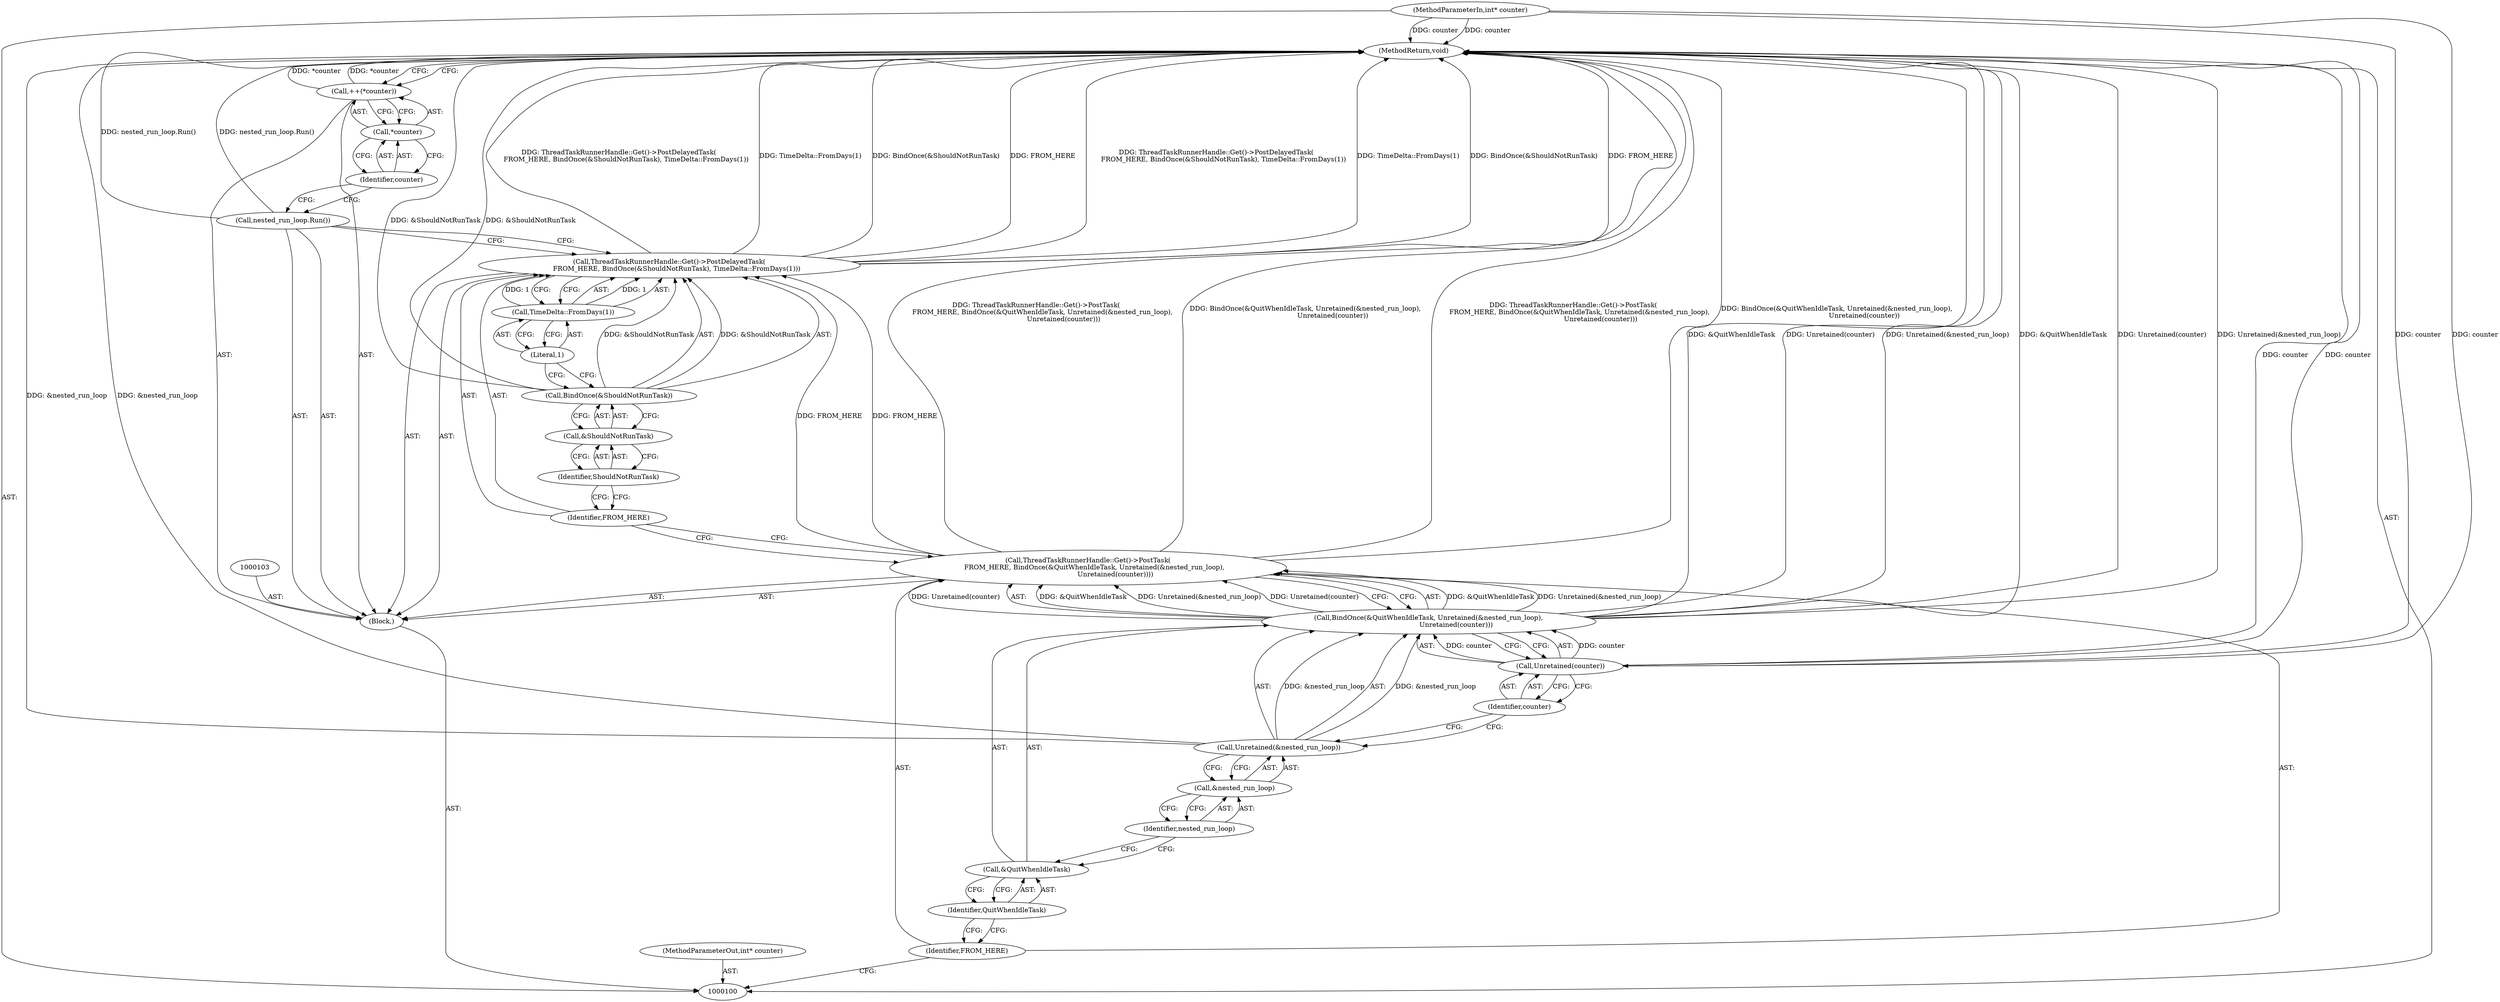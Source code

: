 digraph "0_Chrome_3ff403eecdd23a39853a4ebca52023fbba6c5d00_6" {
"1000125" [label="(MethodReturn,void)"];
"1000101" [label="(MethodParameterIn,int* counter)"];
"1000170" [label="(MethodParameterOut,int* counter)"];
"1000102" [label="(Block,)"];
"1000121" [label="(Call,nested_run_loop.Run())"];
"1000122" [label="(Call,++(*counter))"];
"1000123" [label="(Call,*counter)"];
"1000124" [label="(Identifier,counter)"];
"1000104" [label="(Call,ThreadTaskRunnerHandle::Get()->PostTask(\n      FROM_HERE, BindOnce(&QuitWhenIdleTask, Unretained(&nested_run_loop),\n                          Unretained(counter))))"];
"1000106" [label="(Call,BindOnce(&QuitWhenIdleTask, Unretained(&nested_run_loop),\n                          Unretained(counter)))"];
"1000107" [label="(Call,&QuitWhenIdleTask)"];
"1000108" [label="(Identifier,QuitWhenIdleTask)"];
"1000109" [label="(Call,Unretained(&nested_run_loop))"];
"1000110" [label="(Call,&nested_run_loop)"];
"1000111" [label="(Identifier,nested_run_loop)"];
"1000105" [label="(Identifier,FROM_HERE)"];
"1000112" [label="(Call,Unretained(counter))"];
"1000113" [label="(Identifier,counter)"];
"1000114" [label="(Call,ThreadTaskRunnerHandle::Get()->PostDelayedTask(\n       FROM_HERE, BindOnce(&ShouldNotRunTask), TimeDelta::FromDays(1)))"];
"1000116" [label="(Call,BindOnce(&ShouldNotRunTask))"];
"1000117" [label="(Call,&ShouldNotRunTask)"];
"1000118" [label="(Identifier,ShouldNotRunTask)"];
"1000119" [label="(Call,TimeDelta::FromDays(1))"];
"1000120" [label="(Literal,1)"];
"1000115" [label="(Identifier,FROM_HERE)"];
"1000125" -> "1000100"  [label="AST: "];
"1000125" -> "1000122"  [label="CFG: "];
"1000116" -> "1000125"  [label="DDG: &ShouldNotRunTask"];
"1000106" -> "1000125"  [label="DDG: &QuitWhenIdleTask"];
"1000106" -> "1000125"  [label="DDG: Unretained(counter)"];
"1000106" -> "1000125"  [label="DDG: Unretained(&nested_run_loop)"];
"1000104" -> "1000125"  [label="DDG: ThreadTaskRunnerHandle::Get()->PostTask(\n      FROM_HERE, BindOnce(&QuitWhenIdleTask, Unretained(&nested_run_loop),\n                          Unretained(counter)))"];
"1000104" -> "1000125"  [label="DDG: BindOnce(&QuitWhenIdleTask, Unretained(&nested_run_loop),\n                          Unretained(counter))"];
"1000114" -> "1000125"  [label="DDG: ThreadTaskRunnerHandle::Get()->PostDelayedTask(\n       FROM_HERE, BindOnce(&ShouldNotRunTask), TimeDelta::FromDays(1))"];
"1000114" -> "1000125"  [label="DDG: TimeDelta::FromDays(1)"];
"1000114" -> "1000125"  [label="DDG: BindOnce(&ShouldNotRunTask)"];
"1000114" -> "1000125"  [label="DDG: FROM_HERE"];
"1000122" -> "1000125"  [label="DDG: *counter"];
"1000121" -> "1000125"  [label="DDG: nested_run_loop.Run()"];
"1000112" -> "1000125"  [label="DDG: counter"];
"1000101" -> "1000125"  [label="DDG: counter"];
"1000109" -> "1000125"  [label="DDG: &nested_run_loop"];
"1000101" -> "1000100"  [label="AST: "];
"1000101" -> "1000125"  [label="DDG: counter"];
"1000101" -> "1000112"  [label="DDG: counter"];
"1000170" -> "1000100"  [label="AST: "];
"1000102" -> "1000100"  [label="AST: "];
"1000103" -> "1000102"  [label="AST: "];
"1000104" -> "1000102"  [label="AST: "];
"1000114" -> "1000102"  [label="AST: "];
"1000121" -> "1000102"  [label="AST: "];
"1000122" -> "1000102"  [label="AST: "];
"1000121" -> "1000102"  [label="AST: "];
"1000121" -> "1000114"  [label="CFG: "];
"1000124" -> "1000121"  [label="CFG: "];
"1000121" -> "1000125"  [label="DDG: nested_run_loop.Run()"];
"1000122" -> "1000102"  [label="AST: "];
"1000122" -> "1000123"  [label="CFG: "];
"1000123" -> "1000122"  [label="AST: "];
"1000125" -> "1000122"  [label="CFG: "];
"1000122" -> "1000125"  [label="DDG: *counter"];
"1000123" -> "1000122"  [label="AST: "];
"1000123" -> "1000124"  [label="CFG: "];
"1000124" -> "1000123"  [label="AST: "];
"1000122" -> "1000123"  [label="CFG: "];
"1000124" -> "1000123"  [label="AST: "];
"1000124" -> "1000121"  [label="CFG: "];
"1000123" -> "1000124"  [label="CFG: "];
"1000104" -> "1000102"  [label="AST: "];
"1000104" -> "1000106"  [label="CFG: "];
"1000105" -> "1000104"  [label="AST: "];
"1000106" -> "1000104"  [label="AST: "];
"1000115" -> "1000104"  [label="CFG: "];
"1000104" -> "1000125"  [label="DDG: ThreadTaskRunnerHandle::Get()->PostTask(\n      FROM_HERE, BindOnce(&QuitWhenIdleTask, Unretained(&nested_run_loop),\n                          Unretained(counter)))"];
"1000104" -> "1000125"  [label="DDG: BindOnce(&QuitWhenIdleTask, Unretained(&nested_run_loop),\n                          Unretained(counter))"];
"1000106" -> "1000104"  [label="DDG: &QuitWhenIdleTask"];
"1000106" -> "1000104"  [label="DDG: Unretained(&nested_run_loop)"];
"1000106" -> "1000104"  [label="DDG: Unretained(counter)"];
"1000104" -> "1000114"  [label="DDG: FROM_HERE"];
"1000106" -> "1000104"  [label="AST: "];
"1000106" -> "1000112"  [label="CFG: "];
"1000107" -> "1000106"  [label="AST: "];
"1000109" -> "1000106"  [label="AST: "];
"1000112" -> "1000106"  [label="AST: "];
"1000104" -> "1000106"  [label="CFG: "];
"1000106" -> "1000125"  [label="DDG: &QuitWhenIdleTask"];
"1000106" -> "1000125"  [label="DDG: Unretained(counter)"];
"1000106" -> "1000125"  [label="DDG: Unretained(&nested_run_loop)"];
"1000106" -> "1000104"  [label="DDG: &QuitWhenIdleTask"];
"1000106" -> "1000104"  [label="DDG: Unretained(&nested_run_loop)"];
"1000106" -> "1000104"  [label="DDG: Unretained(counter)"];
"1000109" -> "1000106"  [label="DDG: &nested_run_loop"];
"1000112" -> "1000106"  [label="DDG: counter"];
"1000107" -> "1000106"  [label="AST: "];
"1000107" -> "1000108"  [label="CFG: "];
"1000108" -> "1000107"  [label="AST: "];
"1000111" -> "1000107"  [label="CFG: "];
"1000108" -> "1000107"  [label="AST: "];
"1000108" -> "1000105"  [label="CFG: "];
"1000107" -> "1000108"  [label="CFG: "];
"1000109" -> "1000106"  [label="AST: "];
"1000109" -> "1000110"  [label="CFG: "];
"1000110" -> "1000109"  [label="AST: "];
"1000113" -> "1000109"  [label="CFG: "];
"1000109" -> "1000125"  [label="DDG: &nested_run_loop"];
"1000109" -> "1000106"  [label="DDG: &nested_run_loop"];
"1000110" -> "1000109"  [label="AST: "];
"1000110" -> "1000111"  [label="CFG: "];
"1000111" -> "1000110"  [label="AST: "];
"1000109" -> "1000110"  [label="CFG: "];
"1000111" -> "1000110"  [label="AST: "];
"1000111" -> "1000107"  [label="CFG: "];
"1000110" -> "1000111"  [label="CFG: "];
"1000105" -> "1000104"  [label="AST: "];
"1000105" -> "1000100"  [label="CFG: "];
"1000108" -> "1000105"  [label="CFG: "];
"1000112" -> "1000106"  [label="AST: "];
"1000112" -> "1000113"  [label="CFG: "];
"1000113" -> "1000112"  [label="AST: "];
"1000106" -> "1000112"  [label="CFG: "];
"1000112" -> "1000125"  [label="DDG: counter"];
"1000112" -> "1000106"  [label="DDG: counter"];
"1000101" -> "1000112"  [label="DDG: counter"];
"1000113" -> "1000112"  [label="AST: "];
"1000113" -> "1000109"  [label="CFG: "];
"1000112" -> "1000113"  [label="CFG: "];
"1000114" -> "1000102"  [label="AST: "];
"1000114" -> "1000119"  [label="CFG: "];
"1000115" -> "1000114"  [label="AST: "];
"1000116" -> "1000114"  [label="AST: "];
"1000119" -> "1000114"  [label="AST: "];
"1000121" -> "1000114"  [label="CFG: "];
"1000114" -> "1000125"  [label="DDG: ThreadTaskRunnerHandle::Get()->PostDelayedTask(\n       FROM_HERE, BindOnce(&ShouldNotRunTask), TimeDelta::FromDays(1))"];
"1000114" -> "1000125"  [label="DDG: TimeDelta::FromDays(1)"];
"1000114" -> "1000125"  [label="DDG: BindOnce(&ShouldNotRunTask)"];
"1000114" -> "1000125"  [label="DDG: FROM_HERE"];
"1000104" -> "1000114"  [label="DDG: FROM_HERE"];
"1000116" -> "1000114"  [label="DDG: &ShouldNotRunTask"];
"1000119" -> "1000114"  [label="DDG: 1"];
"1000116" -> "1000114"  [label="AST: "];
"1000116" -> "1000117"  [label="CFG: "];
"1000117" -> "1000116"  [label="AST: "];
"1000120" -> "1000116"  [label="CFG: "];
"1000116" -> "1000125"  [label="DDG: &ShouldNotRunTask"];
"1000116" -> "1000114"  [label="DDG: &ShouldNotRunTask"];
"1000117" -> "1000116"  [label="AST: "];
"1000117" -> "1000118"  [label="CFG: "];
"1000118" -> "1000117"  [label="AST: "];
"1000116" -> "1000117"  [label="CFG: "];
"1000118" -> "1000117"  [label="AST: "];
"1000118" -> "1000115"  [label="CFG: "];
"1000117" -> "1000118"  [label="CFG: "];
"1000119" -> "1000114"  [label="AST: "];
"1000119" -> "1000120"  [label="CFG: "];
"1000120" -> "1000119"  [label="AST: "];
"1000114" -> "1000119"  [label="CFG: "];
"1000119" -> "1000114"  [label="DDG: 1"];
"1000120" -> "1000119"  [label="AST: "];
"1000120" -> "1000116"  [label="CFG: "];
"1000119" -> "1000120"  [label="CFG: "];
"1000115" -> "1000114"  [label="AST: "];
"1000115" -> "1000104"  [label="CFG: "];
"1000118" -> "1000115"  [label="CFG: "];
}
